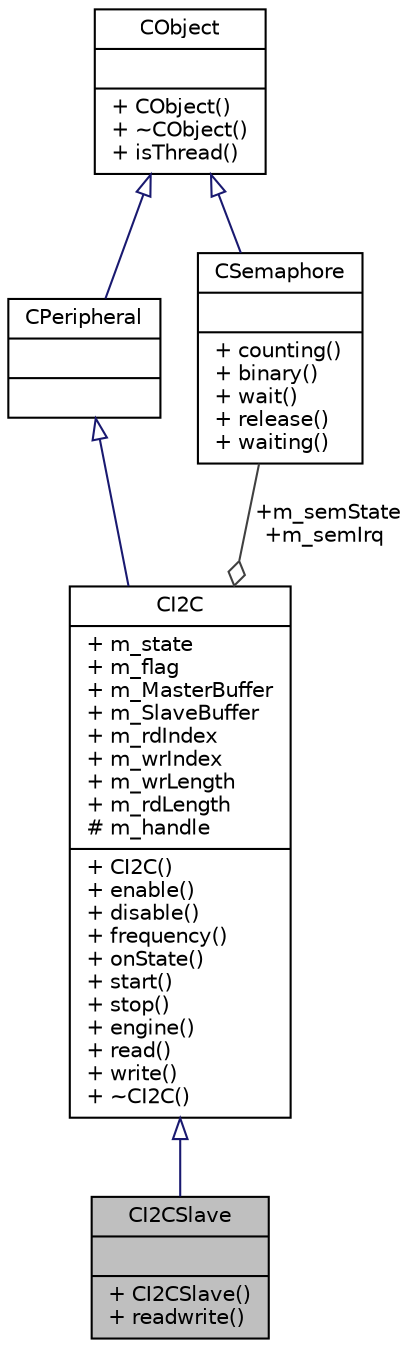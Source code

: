digraph "CI2CSlave"
{
  edge [fontname="Helvetica",fontsize="10",labelfontname="Helvetica",labelfontsize="10"];
  node [fontname="Helvetica",fontsize="10",shape=record];
  Node1 [label="{CI2CSlave\n||+ CI2CSlave()\l+ readwrite()\l}",height=0.2,width=0.4,color="black", fillcolor="grey75", style="filled" fontcolor="black"];
  Node2 -> Node1 [dir="back",color="midnightblue",fontsize="10",style="solid",arrowtail="onormal",fontname="Helvetica"];
  Node2 [label="{CI2C\n|+ m_state\l+ m_flag\l+ m_MasterBuffer\l+ m_SlaveBuffer\l+ m_rdIndex\l+ m_wrIndex\l+ m_wrLength\l+ m_rdLength\l# m_handle\l|+ CI2C()\l+ enable()\l+ disable()\l+ frequency()\l+ onState()\l+ start()\l+ stop()\l+ engine()\l+ read()\l+ write()\l+ ~CI2C()\l}",height=0.2,width=0.4,color="black", fillcolor="white", style="filled",URL="$d0/dce/class_c_i2_c.html"];
  Node3 -> Node2 [dir="back",color="midnightblue",fontsize="10",style="solid",arrowtail="onormal",fontname="Helvetica"];
  Node3 [label="{CPeripheral\n||}",height=0.2,width=0.4,color="black", fillcolor="white", style="filled",URL="$d9/db6/class_c_peripheral.html"];
  Node4 -> Node3 [dir="back",color="midnightblue",fontsize="10",style="solid",arrowtail="onormal",fontname="Helvetica"];
  Node4 [label="{CObject\n||+ CObject()\l+ ~CObject()\l+ isThread()\l}",height=0.2,width=0.4,color="black", fillcolor="white", style="filled",URL="$dc/dac/class_c_object.html"];
  Node5 -> Node2 [color="grey25",fontsize="10",style="solid",label=" +m_semState\n+m_semIrq" ,arrowhead="odiamond",fontname="Helvetica"];
  Node5 [label="{CSemaphore\n||+ counting()\l+ binary()\l+ wait()\l+ release()\l+ waiting()\l}",height=0.2,width=0.4,color="black", fillcolor="white", style="filled",URL="$d0/d06/class_c_semaphore.html"];
  Node4 -> Node5 [dir="back",color="midnightblue",fontsize="10",style="solid",arrowtail="onormal",fontname="Helvetica"];
}
